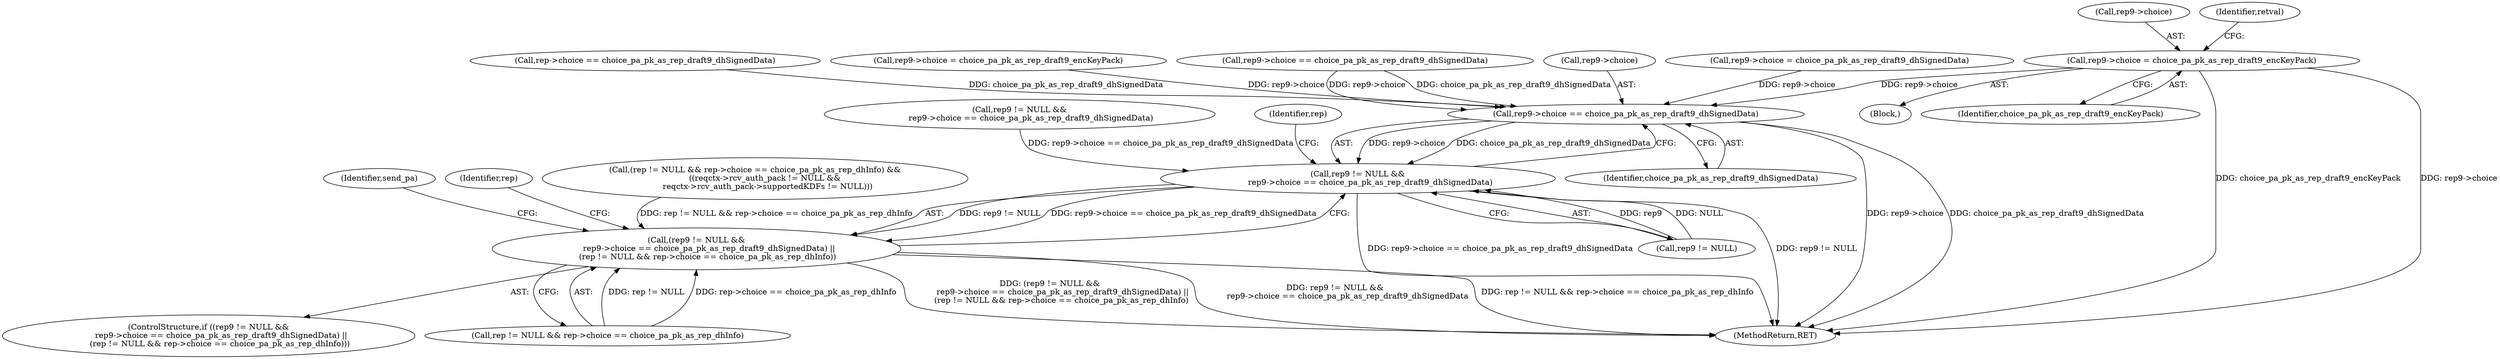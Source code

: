 digraph "0_krb5_db64ca25d661a47b996b4e2645998b5d7f0eb52c@pointer" {
"1000954" [label="(Call,rep9->choice = choice_pa_pk_as_rep_draft9_encKeyPack)"];
"1001178" [label="(Call,rep9->choice == choice_pa_pk_as_rep_draft9_dhSignedData)"];
"1001174" [label="(Call,rep9 != NULL &&\n          rep9->choice == choice_pa_pk_as_rep_draft9_dhSignedData)"];
"1001173" [label="(Call,(rep9 != NULL &&\n          rep9->choice == choice_pa_pk_as_rep_draft9_dhSignedData) ||\n         (rep != NULL && rep->choice == choice_pa_pk_as_rep_dhInfo))"];
"1000857" [label="(Block,)"];
"1000479" [label="(Call,rep->choice == choice_pa_pk_as_rep_draft9_dhSignedData)"];
"1000372" [label="(Call,rep9->choice = choice_pa_pk_as_rep_draft9_encKeyPack)"];
"1001267" [label="(Identifier,send_pa)"];
"1001174" [label="(Call,rep9 != NULL &&\n          rep9->choice == choice_pa_pk_as_rep_draft9_dhSignedData)"];
"1001173" [label="(Call,(rep9 != NULL &&\n          rep9->choice == choice_pa_pk_as_rep_draft9_dhSignedData) ||\n         (rep != NULL && rep->choice == choice_pa_pk_as_rep_dhInfo))"];
"1000518" [label="(Call,rep9 != NULL &&\n         rep9->choice == choice_pa_pk_as_rep_draft9_dhSignedData)"];
"1000522" [label="(Call,rep9->choice == choice_pa_pk_as_rep_draft9_dhSignedData)"];
"1001197" [label="(Identifier,rep)"];
"1001179" [label="(Call,rep9->choice)"];
"1000463" [label="(Call,rep9->choice = choice_pa_pk_as_rep_draft9_dhSignedData)"];
"1000955" [label="(Call,rep9->choice)"];
"1001064" [label="(Call,(rep != NULL && rep->choice == choice_pa_pk_as_rep_dhInfo) &&\n        ((reqctx->rcv_auth_pack != NULL &&\n          reqctx->rcv_auth_pack->supportedKDFs != NULL)))"];
"1001175" [label="(Call,rep9 != NULL)"];
"1000954" [label="(Call,rep9->choice = choice_pa_pk_as_rep_draft9_encKeyPack)"];
"1000958" [label="(Identifier,choice_pa_pk_as_rep_draft9_encKeyPack)"];
"1001185" [label="(Identifier,rep)"];
"1001183" [label="(Call,rep != NULL && rep->choice == choice_pa_pk_as_rep_dhInfo)"];
"1001182" [label="(Identifier,choice_pa_pk_as_rep_draft9_dhSignedData)"];
"1001172" [label="(ControlStructure,if ((rep9 != NULL &&\n          rep9->choice == choice_pa_pk_as_rep_draft9_dhSignedData) ||\n         (rep != NULL && rep->choice == choice_pa_pk_as_rep_dhInfo)))"];
"1001178" [label="(Call,rep9->choice == choice_pa_pk_as_rep_draft9_dhSignedData)"];
"1000960" [label="(Identifier,retval)"];
"1001409" [label="(MethodReturn,RET)"];
"1000954" -> "1000857"  [label="AST: "];
"1000954" -> "1000958"  [label="CFG: "];
"1000955" -> "1000954"  [label="AST: "];
"1000958" -> "1000954"  [label="AST: "];
"1000960" -> "1000954"  [label="CFG: "];
"1000954" -> "1001409"  [label="DDG: choice_pa_pk_as_rep_draft9_encKeyPack"];
"1000954" -> "1001409"  [label="DDG: rep9->choice"];
"1000954" -> "1001178"  [label="DDG: rep9->choice"];
"1001178" -> "1001174"  [label="AST: "];
"1001178" -> "1001182"  [label="CFG: "];
"1001179" -> "1001178"  [label="AST: "];
"1001182" -> "1001178"  [label="AST: "];
"1001174" -> "1001178"  [label="CFG: "];
"1001178" -> "1001409"  [label="DDG: rep9->choice"];
"1001178" -> "1001409"  [label="DDG: choice_pa_pk_as_rep_draft9_dhSignedData"];
"1001178" -> "1001174"  [label="DDG: rep9->choice"];
"1001178" -> "1001174"  [label="DDG: choice_pa_pk_as_rep_draft9_dhSignedData"];
"1000372" -> "1001178"  [label="DDG: rep9->choice"];
"1000463" -> "1001178"  [label="DDG: rep9->choice"];
"1000522" -> "1001178"  [label="DDG: rep9->choice"];
"1000522" -> "1001178"  [label="DDG: choice_pa_pk_as_rep_draft9_dhSignedData"];
"1000479" -> "1001178"  [label="DDG: choice_pa_pk_as_rep_draft9_dhSignedData"];
"1001174" -> "1001173"  [label="AST: "];
"1001174" -> "1001175"  [label="CFG: "];
"1001175" -> "1001174"  [label="AST: "];
"1001185" -> "1001174"  [label="CFG: "];
"1001173" -> "1001174"  [label="CFG: "];
"1001174" -> "1001409"  [label="DDG: rep9->choice == choice_pa_pk_as_rep_draft9_dhSignedData"];
"1001174" -> "1001409"  [label="DDG: rep9 != NULL"];
"1001174" -> "1001173"  [label="DDG: rep9 != NULL"];
"1001174" -> "1001173"  [label="DDG: rep9->choice == choice_pa_pk_as_rep_draft9_dhSignedData"];
"1001175" -> "1001174"  [label="DDG: rep9"];
"1001175" -> "1001174"  [label="DDG: NULL"];
"1000518" -> "1001174"  [label="DDG: rep9->choice == choice_pa_pk_as_rep_draft9_dhSignedData"];
"1001173" -> "1001172"  [label="AST: "];
"1001173" -> "1001183"  [label="CFG: "];
"1001183" -> "1001173"  [label="AST: "];
"1001197" -> "1001173"  [label="CFG: "];
"1001267" -> "1001173"  [label="CFG: "];
"1001173" -> "1001409"  [label="DDG: (rep9 != NULL &&\n          rep9->choice == choice_pa_pk_as_rep_draft9_dhSignedData) ||\n         (rep != NULL && rep->choice == choice_pa_pk_as_rep_dhInfo)"];
"1001173" -> "1001409"  [label="DDG: rep9 != NULL &&\n          rep9->choice == choice_pa_pk_as_rep_draft9_dhSignedData"];
"1001173" -> "1001409"  [label="DDG: rep != NULL && rep->choice == choice_pa_pk_as_rep_dhInfo"];
"1001064" -> "1001173"  [label="DDG: rep != NULL && rep->choice == choice_pa_pk_as_rep_dhInfo"];
"1001183" -> "1001173"  [label="DDG: rep != NULL"];
"1001183" -> "1001173"  [label="DDG: rep->choice == choice_pa_pk_as_rep_dhInfo"];
}
